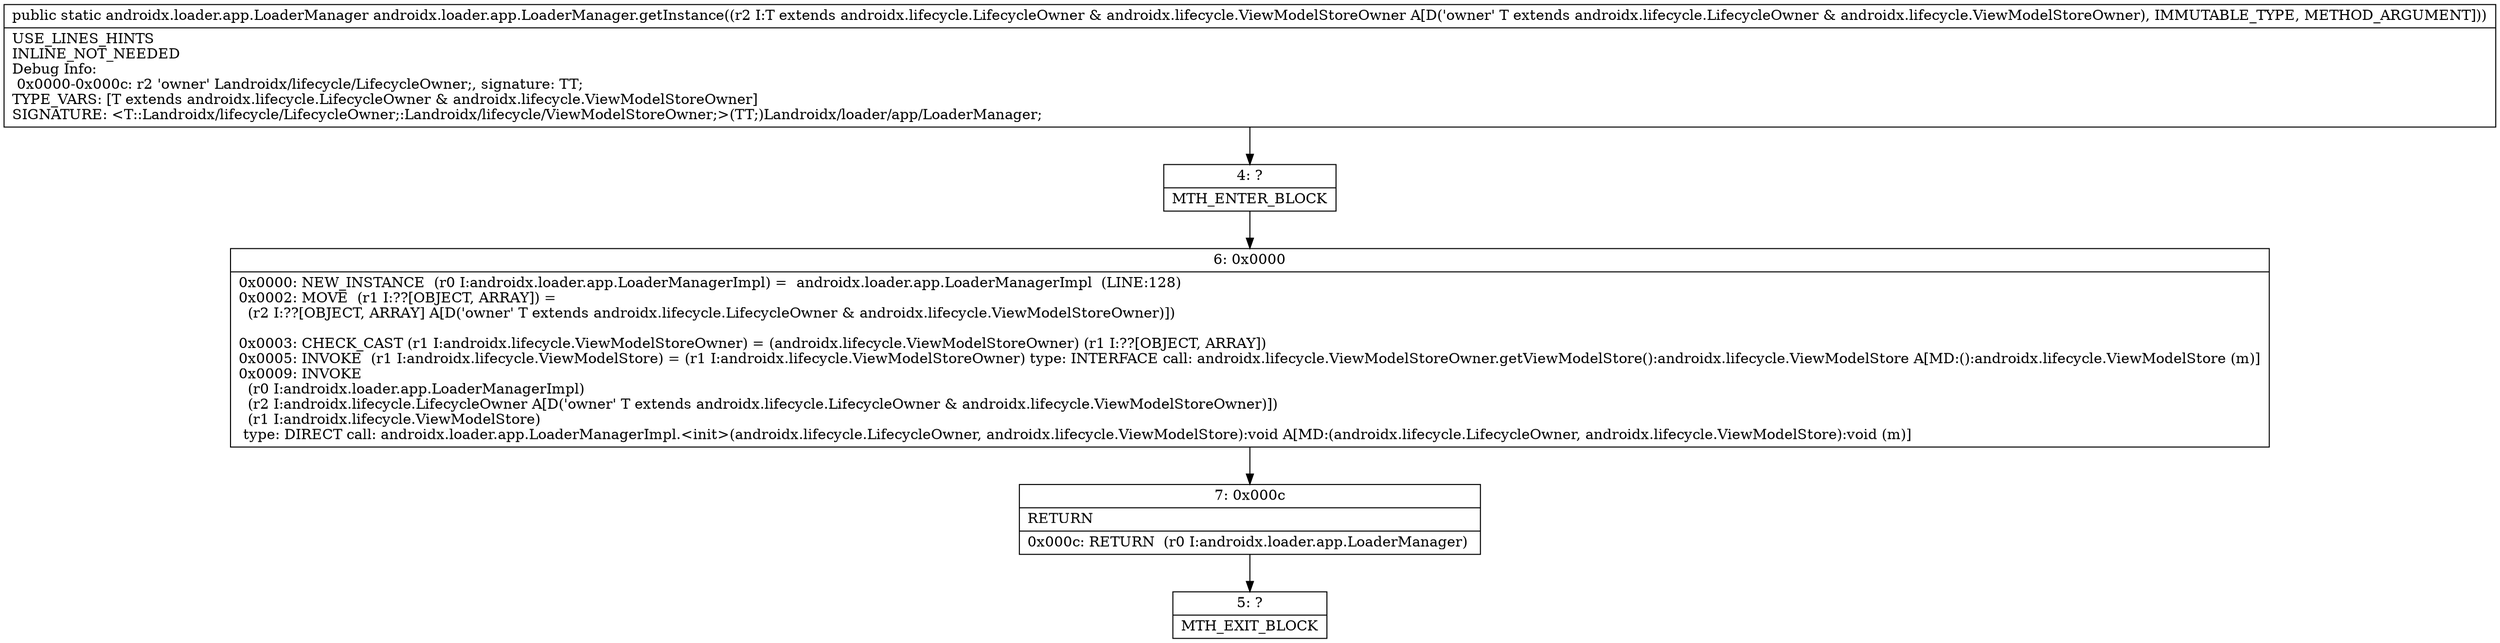 digraph "CFG forandroidx.loader.app.LoaderManager.getInstance(Landroidx\/lifecycle\/LifecycleOwner;)Landroidx\/loader\/app\/LoaderManager;" {
Node_4 [shape=record,label="{4\:\ ?|MTH_ENTER_BLOCK\l}"];
Node_6 [shape=record,label="{6\:\ 0x0000|0x0000: NEW_INSTANCE  (r0 I:androidx.loader.app.LoaderManagerImpl) =  androidx.loader.app.LoaderManagerImpl  (LINE:128)\l0x0002: MOVE  (r1 I:??[OBJECT, ARRAY]) = \l  (r2 I:??[OBJECT, ARRAY] A[D('owner' T extends androidx.lifecycle.LifecycleOwner & androidx.lifecycle.ViewModelStoreOwner)])\l \l0x0003: CHECK_CAST (r1 I:androidx.lifecycle.ViewModelStoreOwner) = (androidx.lifecycle.ViewModelStoreOwner) (r1 I:??[OBJECT, ARRAY]) \l0x0005: INVOKE  (r1 I:androidx.lifecycle.ViewModelStore) = (r1 I:androidx.lifecycle.ViewModelStoreOwner) type: INTERFACE call: androidx.lifecycle.ViewModelStoreOwner.getViewModelStore():androidx.lifecycle.ViewModelStore A[MD:():androidx.lifecycle.ViewModelStore (m)]\l0x0009: INVOKE  \l  (r0 I:androidx.loader.app.LoaderManagerImpl)\l  (r2 I:androidx.lifecycle.LifecycleOwner A[D('owner' T extends androidx.lifecycle.LifecycleOwner & androidx.lifecycle.ViewModelStoreOwner)])\l  (r1 I:androidx.lifecycle.ViewModelStore)\l type: DIRECT call: androidx.loader.app.LoaderManagerImpl.\<init\>(androidx.lifecycle.LifecycleOwner, androidx.lifecycle.ViewModelStore):void A[MD:(androidx.lifecycle.LifecycleOwner, androidx.lifecycle.ViewModelStore):void (m)]\l}"];
Node_7 [shape=record,label="{7\:\ 0x000c|RETURN\l|0x000c: RETURN  (r0 I:androidx.loader.app.LoaderManager) \l}"];
Node_5 [shape=record,label="{5\:\ ?|MTH_EXIT_BLOCK\l}"];
MethodNode[shape=record,label="{public static androidx.loader.app.LoaderManager androidx.loader.app.LoaderManager.getInstance((r2 I:T extends androidx.lifecycle.LifecycleOwner & androidx.lifecycle.ViewModelStoreOwner A[D('owner' T extends androidx.lifecycle.LifecycleOwner & androidx.lifecycle.ViewModelStoreOwner), IMMUTABLE_TYPE, METHOD_ARGUMENT]))  | USE_LINES_HINTS\lINLINE_NOT_NEEDED\lDebug Info:\l  0x0000\-0x000c: r2 'owner' Landroidx\/lifecycle\/LifecycleOwner;, signature: TT;\lTYPE_VARS: [T extends androidx.lifecycle.LifecycleOwner & androidx.lifecycle.ViewModelStoreOwner]\lSIGNATURE: \<T::Landroidx\/lifecycle\/LifecycleOwner;:Landroidx\/lifecycle\/ViewModelStoreOwner;\>(TT;)Landroidx\/loader\/app\/LoaderManager;\l}"];
MethodNode -> Node_4;Node_4 -> Node_6;
Node_6 -> Node_7;
Node_7 -> Node_5;
}

